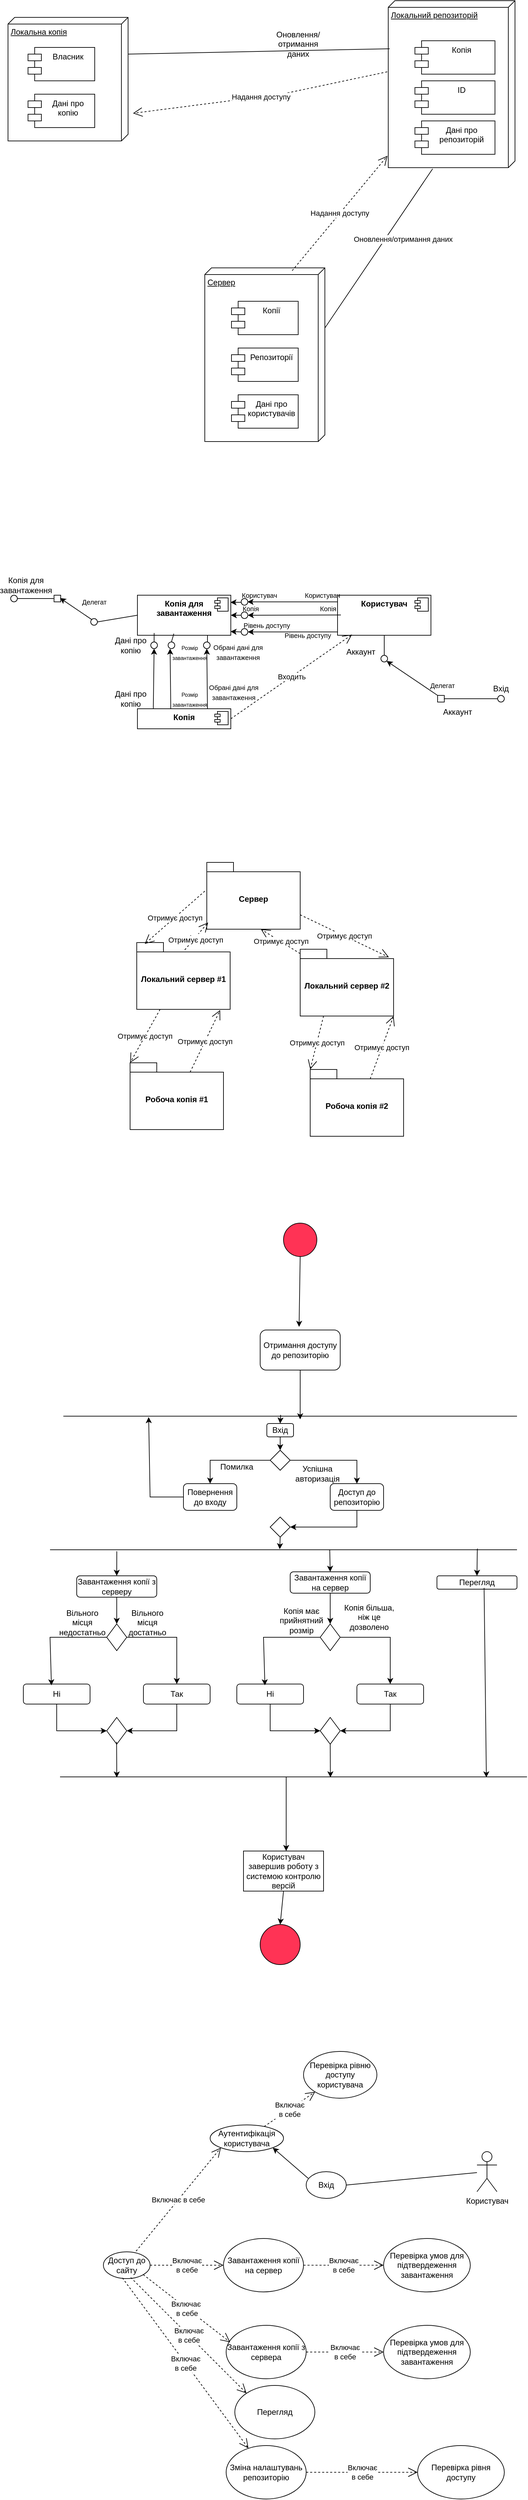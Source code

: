 <mxfile version="22.0.8" type="device">
  <diagram name="Сторінка-1" id="uJ4mQqsSs4CXYdfPLRIr">
    <mxGraphModel dx="1548" dy="893" grid="1" gridSize="10" guides="1" tooltips="1" connect="1" arrows="1" fold="1" page="1" pageScale="1" pageWidth="1200" pageHeight="30000" math="0" shadow="0">
      <root>
        <mxCell id="0" />
        <mxCell id="1" parent="0" />
        <mxCell id="XefmnypE6_ZuSq_uZl9b-258" value="Локальна копія" style="verticalAlign=top;align=left;spacingTop=8;spacingLeft=2;spacingRight=12;shape=cube;size=10;direction=south;fontStyle=4;html=1;whiteSpace=wrap;" vertex="1" parent="1">
          <mxGeometry x="200" y="155" width="180" height="185" as="geometry" />
        </mxCell>
        <mxCell id="XefmnypE6_ZuSq_uZl9b-259" value="Власник" style="shape=module;align=left;spacingLeft=20;align=center;verticalAlign=top;whiteSpace=wrap;html=1;" vertex="1" parent="1">
          <mxGeometry x="230" y="200" width="100" height="50" as="geometry" />
        </mxCell>
        <mxCell id="XefmnypE6_ZuSq_uZl9b-260" value="Локальний репозиторій" style="verticalAlign=top;align=left;spacingTop=8;spacingLeft=2;spacingRight=12;shape=cube;size=10;direction=south;fontStyle=4;html=1;whiteSpace=wrap;" vertex="1" parent="1">
          <mxGeometry x="770" y="130" width="190" height="250" as="geometry" />
        </mxCell>
        <mxCell id="XefmnypE6_ZuSq_uZl9b-261" value="Копія" style="shape=module;align=left;spacingLeft=20;align=center;verticalAlign=top;whiteSpace=wrap;html=1;" vertex="1" parent="1">
          <mxGeometry x="810" y="190" width="120" height="50" as="geometry" />
        </mxCell>
        <mxCell id="XefmnypE6_ZuSq_uZl9b-262" value="ID" style="shape=module;align=left;spacingLeft=20;align=center;verticalAlign=top;whiteSpace=wrap;html=1;" vertex="1" parent="1">
          <mxGeometry x="810" y="250" width="120" height="50" as="geometry" />
        </mxCell>
        <mxCell id="XefmnypE6_ZuSq_uZl9b-263" value="Сервер" style="verticalAlign=top;align=left;spacingTop=8;spacingLeft=2;spacingRight=12;shape=cube;size=10;direction=south;fontStyle=4;html=1;whiteSpace=wrap;" vertex="1" parent="1">
          <mxGeometry x="495" y="530" width="180" height="260" as="geometry" />
        </mxCell>
        <mxCell id="XefmnypE6_ZuSq_uZl9b-264" value="Копії" style="shape=module;align=left;spacingLeft=20;align=center;verticalAlign=top;whiteSpace=wrap;html=1;" vertex="1" parent="1">
          <mxGeometry x="535" y="580" width="100" height="50" as="geometry" />
        </mxCell>
        <mxCell id="XefmnypE6_ZuSq_uZl9b-265" value="Репозиторії" style="shape=module;align=left;spacingLeft=20;align=center;verticalAlign=top;whiteSpace=wrap;html=1;" vertex="1" parent="1">
          <mxGeometry x="535" y="650" width="100" height="50" as="geometry" />
        </mxCell>
        <mxCell id="XefmnypE6_ZuSq_uZl9b-266" value="" style="endArrow=none;html=1;rounded=0;entryX=0;entryY=0;entryDx=55;entryDy=0;entryPerimeter=0;exitX=0.288;exitY=0.989;exitDx=0;exitDy=0;exitPerimeter=0;" edge="1" parent="1" source="XefmnypE6_ZuSq_uZl9b-260" target="XefmnypE6_ZuSq_uZl9b-258">
          <mxGeometry width="50" height="50" relative="1" as="geometry">
            <mxPoint x="533" y="400" as="sourcePoint" />
            <mxPoint x="458" y="286" as="targetPoint" />
          </mxGeometry>
        </mxCell>
        <mxCell id="XefmnypE6_ZuSq_uZl9b-267" value="Оновлення/отримання даних" style="text;html=1;strokeColor=none;fillColor=none;align=center;verticalAlign=middle;whiteSpace=wrap;rounded=0;" vertex="1" parent="1">
          <mxGeometry x="595" y="170" width="80" height="50" as="geometry" />
        </mxCell>
        <mxCell id="XefmnypE6_ZuSq_uZl9b-268" value="Надання доступу" style="endArrow=open;endSize=12;dashed=1;html=1;rounded=0;entryX=0.776;entryY=-0.041;entryDx=0;entryDy=0;entryPerimeter=0;exitX=0.426;exitY=1.008;exitDx=0;exitDy=0;exitPerimeter=0;" edge="1" parent="1" source="XefmnypE6_ZuSq_uZl9b-260" target="XefmnypE6_ZuSq_uZl9b-258">
          <mxGeometry x="-0.001" width="160" relative="1" as="geometry">
            <mxPoint x="520" y="340" as="sourcePoint" />
            <mxPoint x="680" y="340" as="targetPoint" />
            <Array as="points">
              <mxPoint x="610" y="270" />
            </Array>
            <mxPoint as="offset" />
          </mxGeometry>
        </mxCell>
        <mxCell id="XefmnypE6_ZuSq_uZl9b-269" value="" style="endArrow=none;html=1;rounded=0;entryX=1.007;entryY=0.65;entryDx=0;entryDy=0;entryPerimeter=0;exitX=0;exitY=0;exitDx=90;exitDy=0;exitPerimeter=0;" edge="1" parent="1" source="XefmnypE6_ZuSq_uZl9b-263" target="XefmnypE6_ZuSq_uZl9b-260">
          <mxGeometry width="50" height="50" relative="1" as="geometry">
            <mxPoint x="550" y="390" as="sourcePoint" />
            <mxPoint x="600" y="340" as="targetPoint" />
          </mxGeometry>
        </mxCell>
        <mxCell id="XefmnypE6_ZuSq_uZl9b-270" value="Оновлення/отримання даних" style="edgeLabel;html=1;align=center;verticalAlign=middle;resizable=0;points=[];" connectable="0" vertex="1" parent="XefmnypE6_ZuSq_uZl9b-269">
          <mxGeometry x="0.221" y="2" relative="1" as="geometry">
            <mxPoint x="20" y="13" as="offset" />
          </mxGeometry>
        </mxCell>
        <mxCell id="XefmnypE6_ZuSq_uZl9b-271" value="Надання доступу" style="endArrow=open;endSize=12;dashed=1;html=1;rounded=0;entryX=0.929;entryY=1.006;entryDx=0;entryDy=0;entryPerimeter=0;exitX=0.016;exitY=0.272;exitDx=0;exitDy=0;exitPerimeter=0;" edge="1" parent="1" source="XefmnypE6_ZuSq_uZl9b-263" target="XefmnypE6_ZuSq_uZl9b-260">
          <mxGeometry x="-0.001" width="160" relative="1" as="geometry">
            <mxPoint x="662" y="391" as="sourcePoint" />
            <mxPoint x="280" y="390" as="targetPoint" />
            <Array as="points" />
            <mxPoint as="offset" />
          </mxGeometry>
        </mxCell>
        <mxCell id="XefmnypE6_ZuSq_uZl9b-272" value="Дані про копію" style="shape=module;align=left;spacingLeft=20;align=center;verticalAlign=top;whiteSpace=wrap;html=1;" vertex="1" parent="1">
          <mxGeometry x="230" y="270" width="100" height="50" as="geometry" />
        </mxCell>
        <mxCell id="XefmnypE6_ZuSq_uZl9b-273" value="Дані про користувачів" style="shape=module;align=left;spacingLeft=20;align=center;verticalAlign=top;whiteSpace=wrap;html=1;" vertex="1" parent="1">
          <mxGeometry x="535" y="720" width="100" height="50" as="geometry" />
        </mxCell>
        <mxCell id="XefmnypE6_ZuSq_uZl9b-274" value="Дані про репозиторій" style="shape=module;align=left;spacingLeft=20;align=center;verticalAlign=top;whiteSpace=wrap;html=1;" vertex="1" parent="1">
          <mxGeometry x="810" y="310" width="120" height="50" as="geometry" />
        </mxCell>
        <mxCell id="XefmnypE6_ZuSq_uZl9b-278" value="&lt;p style=&quot;margin:0px;margin-top:6px;text-align:center;&quot;&gt;&lt;b&gt;Копія для завантаження&lt;/b&gt;&lt;/p&gt;" style="align=left;overflow=fill;html=1;dropTarget=0;whiteSpace=wrap;" vertex="1" parent="1">
          <mxGeometry x="394" y="1020" width="140" height="60" as="geometry" />
        </mxCell>
        <mxCell id="XefmnypE6_ZuSq_uZl9b-279" value="" style="shape=component;jettyWidth=8;jettyHeight=4;" vertex="1" parent="XefmnypE6_ZuSq_uZl9b-278">
          <mxGeometry x="1" width="20" height="20" relative="1" as="geometry">
            <mxPoint x="-24" y="4" as="offset" />
          </mxGeometry>
        </mxCell>
        <mxCell id="XefmnypE6_ZuSq_uZl9b-280" value="&lt;p style=&quot;margin:0px;margin-top:6px;text-align:center;&quot;&gt;&lt;b&gt;Користувач&lt;/b&gt;&lt;/p&gt;" style="align=left;overflow=fill;html=1;dropTarget=0;whiteSpace=wrap;" vertex="1" parent="1">
          <mxGeometry x="694" y="1020" width="140" height="60" as="geometry" />
        </mxCell>
        <mxCell id="XefmnypE6_ZuSq_uZl9b-281" value="" style="shape=component;jettyWidth=8;jettyHeight=4;" vertex="1" parent="XefmnypE6_ZuSq_uZl9b-280">
          <mxGeometry x="1" width="20" height="20" relative="1" as="geometry">
            <mxPoint x="-24" y="4" as="offset" />
          </mxGeometry>
        </mxCell>
        <mxCell id="XefmnypE6_ZuSq_uZl9b-282" value="&lt;p style=&quot;margin:0px;margin-top:6px;text-align:center;&quot;&gt;&lt;b&gt;Копія&lt;/b&gt;&lt;/p&gt;" style="align=left;overflow=fill;html=1;dropTarget=0;whiteSpace=wrap;" vertex="1" parent="1">
          <mxGeometry x="394" y="1190" width="140" height="30" as="geometry" />
        </mxCell>
        <mxCell id="XefmnypE6_ZuSq_uZl9b-283" value="" style="shape=component;jettyWidth=8;jettyHeight=4;" vertex="1" parent="XefmnypE6_ZuSq_uZl9b-282">
          <mxGeometry x="1" width="20" height="20" relative="1" as="geometry">
            <mxPoint x="-24" y="4" as="offset" />
          </mxGeometry>
        </mxCell>
        <mxCell id="XefmnypE6_ZuSq_uZl9b-284" value="" style="ellipse;whiteSpace=wrap;html=1;aspect=fixed;" vertex="1" parent="1">
          <mxGeometry x="414" y="1090" width="10" height="10" as="geometry" />
        </mxCell>
        <mxCell id="XefmnypE6_ZuSq_uZl9b-285" value="&lt;font style=&quot;font-size: 10px;&quot;&gt;Користувач&lt;/font&gt;" style="text;html=1;strokeColor=none;fillColor=none;align=center;verticalAlign=middle;whiteSpace=wrap;rounded=0;" vertex="1" parent="1">
          <mxGeometry x="547" y="1005" width="60" height="30" as="geometry" />
        </mxCell>
        <mxCell id="XefmnypE6_ZuSq_uZl9b-286" value="&lt;font style=&quot;font-size: 10px;&quot;&gt;Користувач&lt;/font&gt;" style="text;html=1;strokeColor=none;fillColor=none;align=center;verticalAlign=middle;whiteSpace=wrap;rounded=0;" vertex="1" parent="1">
          <mxGeometry x="654" y="1010" width="35" height="20" as="geometry" />
        </mxCell>
        <mxCell id="XefmnypE6_ZuSq_uZl9b-287" value="" style="rounded=0;whiteSpace=wrap;html=1;" vertex="1" parent="1">
          <mxGeometry x="844" y="1170" width="10" height="10" as="geometry" />
        </mxCell>
        <mxCell id="XefmnypE6_ZuSq_uZl9b-288" value="" style="ellipse;whiteSpace=wrap;html=1;" vertex="1" parent="1">
          <mxGeometry x="934" y="1170" width="10" height="10" as="geometry" />
        </mxCell>
        <mxCell id="XefmnypE6_ZuSq_uZl9b-289" value="" style="endArrow=none;html=1;rounded=0;entryX=0;entryY=0.5;entryDx=0;entryDy=0;exitX=1;exitY=0.5;exitDx=0;exitDy=0;" edge="1" parent="1" source="XefmnypE6_ZuSq_uZl9b-287" target="XefmnypE6_ZuSq_uZl9b-288">
          <mxGeometry width="50" height="50" relative="1" as="geometry">
            <mxPoint x="894" y="1180" as="sourcePoint" />
            <mxPoint x="774" y="1160" as="targetPoint" />
          </mxGeometry>
        </mxCell>
        <mxCell id="XefmnypE6_ZuSq_uZl9b-290" value="" style="ellipse;whiteSpace=wrap;html=1;" vertex="1" parent="1">
          <mxGeometry x="759" y="1110" width="10" height="10" as="geometry" />
        </mxCell>
        <mxCell id="XefmnypE6_ZuSq_uZl9b-291" value="" style="endArrow=none;html=1;rounded=0;entryX=0.5;entryY=1;entryDx=0;entryDy=0;" edge="1" parent="1" target="XefmnypE6_ZuSq_uZl9b-280">
          <mxGeometry width="50" height="50" relative="1" as="geometry">
            <mxPoint x="764" y="1110" as="sourcePoint" />
            <mxPoint x="804" y="1170" as="targetPoint" />
          </mxGeometry>
        </mxCell>
        <mxCell id="XefmnypE6_ZuSq_uZl9b-292" value="Аккаунт" style="text;html=1;strokeColor=none;fillColor=none;align=center;verticalAlign=middle;whiteSpace=wrap;rounded=0;" vertex="1" parent="1">
          <mxGeometry x="844" y="1180" width="60" height="30" as="geometry" />
        </mxCell>
        <mxCell id="XefmnypE6_ZuSq_uZl9b-293" value="Аккаунт" style="text;html=1;strokeColor=none;fillColor=none;align=center;verticalAlign=middle;whiteSpace=wrap;rounded=0;" vertex="1" parent="1">
          <mxGeometry x="699" y="1090" width="60" height="30" as="geometry" />
        </mxCell>
        <mxCell id="XefmnypE6_ZuSq_uZl9b-294" value="" style="endArrow=classic;html=1;rounded=0;entryX=1;entryY=1;entryDx=0;entryDy=0;exitX=0;exitY=0;exitDx=0;exitDy=0;" edge="1" parent="1" source="XefmnypE6_ZuSq_uZl9b-287" target="XefmnypE6_ZuSq_uZl9b-290">
          <mxGeometry width="50" height="50" relative="1" as="geometry">
            <mxPoint x="884" y="1170" as="sourcePoint" />
            <mxPoint x="794" y="1170" as="targetPoint" />
          </mxGeometry>
        </mxCell>
        <mxCell id="XefmnypE6_ZuSq_uZl9b-295" style="edgeStyle=orthogonalEdgeStyle;rounded=0;orthogonalLoop=1;jettySize=auto;html=1;entryX=0.996;entryY=0.179;entryDx=0;entryDy=0;entryPerimeter=0;" edge="1" parent="1" source="XefmnypE6_ZuSq_uZl9b-296" target="XefmnypE6_ZuSq_uZl9b-278">
          <mxGeometry relative="1" as="geometry">
            <mxPoint x="580" y="1050" as="targetPoint" />
            <Array as="points">
              <mxPoint x="540" y="1030" />
            </Array>
          </mxGeometry>
        </mxCell>
        <mxCell id="XefmnypE6_ZuSq_uZl9b-296" value="" style="ellipse;whiteSpace=wrap;html=1;" vertex="1" parent="1">
          <mxGeometry x="549.5" y="1025" width="10" height="10" as="geometry" />
        </mxCell>
        <mxCell id="XefmnypE6_ZuSq_uZl9b-297" value="" style="endArrow=classic;html=1;rounded=0;entryX=1;entryY=0.5;entryDx=0;entryDy=0;exitX=0;exitY=0.5;exitDx=0;exitDy=0;" edge="1" parent="1">
          <mxGeometry width="50" height="50" relative="1" as="geometry">
            <mxPoint x="694" y="1030" as="sourcePoint" />
            <mxPoint x="559" y="1030" as="targetPoint" />
          </mxGeometry>
        </mxCell>
        <mxCell id="XefmnypE6_ZuSq_uZl9b-298" value="Вхід" style="text;html=1;strokeColor=none;fillColor=none;align=center;verticalAlign=middle;whiteSpace=wrap;rounded=0;" vertex="1" parent="1">
          <mxGeometry x="909" y="1145" width="60" height="30" as="geometry" />
        </mxCell>
        <mxCell id="XefmnypE6_ZuSq_uZl9b-299" value="" style="ellipse;whiteSpace=wrap;html=1;aspect=fixed;" vertex="1" parent="1">
          <mxGeometry x="493" y="1090" width="10" height="10" as="geometry" />
        </mxCell>
        <mxCell id="XefmnypE6_ZuSq_uZl9b-300" value="&lt;font style=&quot;font-size: 10px;&quot;&gt;Рівень доступу&lt;/font&gt;" style="text;html=1;strokeColor=none;fillColor=none;align=center;verticalAlign=middle;whiteSpace=wrap;rounded=0;" vertex="1" parent="1">
          <mxGeometry x="545" y="1050" width="86" height="30" as="geometry" />
        </mxCell>
        <mxCell id="XefmnypE6_ZuSq_uZl9b-301" value="&lt;font style=&quot;font-size: 10px;&quot;&gt;Рівень доступу&lt;/font&gt;" style="text;html=1;strokeColor=none;fillColor=none;align=center;verticalAlign=middle;whiteSpace=wrap;rounded=0;" vertex="1" parent="1">
          <mxGeometry x="610" y="1070" width="79" height="20" as="geometry" />
        </mxCell>
        <mxCell id="XefmnypE6_ZuSq_uZl9b-302" value="" style="ellipse;whiteSpace=wrap;html=1;" vertex="1" parent="1">
          <mxGeometry x="549.5" y="1070" width="10" height="10" as="geometry" />
        </mxCell>
        <mxCell id="XefmnypE6_ZuSq_uZl9b-303" value="" style="endArrow=classic;html=1;rounded=0;entryX=1;entryY=0.5;entryDx=0;entryDy=0;exitX=0;exitY=0.5;exitDx=0;exitDy=0;" edge="1" parent="1" target="XefmnypE6_ZuSq_uZl9b-302">
          <mxGeometry width="50" height="50" relative="1" as="geometry">
            <mxPoint x="694" y="1075" as="sourcePoint" />
            <mxPoint x="624" y="1110" as="targetPoint" />
          </mxGeometry>
        </mxCell>
        <mxCell id="XefmnypE6_ZuSq_uZl9b-304" value="" style="endArrow=classic;html=1;rounded=0;exitX=0.17;exitY=0.01;exitDx=0;exitDy=0;exitPerimeter=0;entryX=0.5;entryY=1;entryDx=0;entryDy=0;" edge="1" parent="1" source="XefmnypE6_ZuSq_uZl9b-282" target="XefmnypE6_ZuSq_uZl9b-284">
          <mxGeometry width="50" height="50" relative="1" as="geometry">
            <mxPoint x="494" y="1180" as="sourcePoint" />
            <mxPoint x="544" y="1130" as="targetPoint" />
          </mxGeometry>
        </mxCell>
        <mxCell id="XefmnypE6_ZuSq_uZl9b-305" value="" style="endArrow=classic;html=1;rounded=0;exitX=0.75;exitY=0;exitDx=0;exitDy=0;entryX=0.5;entryY=1;entryDx=0;entryDy=0;" edge="1" parent="1" source="XefmnypE6_ZuSq_uZl9b-282" target="XefmnypE6_ZuSq_uZl9b-299">
          <mxGeometry width="50" height="50" relative="1" as="geometry">
            <mxPoint x="428" y="1200" as="sourcePoint" />
            <mxPoint x="429" y="1110" as="targetPoint" />
          </mxGeometry>
        </mxCell>
        <mxCell id="XefmnypE6_ZuSq_uZl9b-306" value="" style="endArrow=none;html=1;rounded=0;entryX=0.75;entryY=1;entryDx=0;entryDy=0;" edge="1" parent="1" target="XefmnypE6_ZuSq_uZl9b-278">
          <mxGeometry width="50" height="50" relative="1" as="geometry">
            <mxPoint x="499" y="1090" as="sourcePoint" />
            <mxPoint x="544" y="1130" as="targetPoint" />
          </mxGeometry>
        </mxCell>
        <mxCell id="XefmnypE6_ZuSq_uZl9b-307" value="" style="endArrow=none;html=1;rounded=0;entryX=0.179;entryY=0.943;entryDx=0;entryDy=0;exitX=0.5;exitY=0;exitDx=0;exitDy=0;entryPerimeter=0;" edge="1" parent="1" source="XefmnypE6_ZuSq_uZl9b-284" target="XefmnypE6_ZuSq_uZl9b-278">
          <mxGeometry width="50" height="50" relative="1" as="geometry">
            <mxPoint x="509" y="1100" as="sourcePoint" />
            <mxPoint x="509" y="1090" as="targetPoint" />
          </mxGeometry>
        </mxCell>
        <mxCell id="XefmnypE6_ZuSq_uZl9b-308" value="Дані про копію" style="text;html=1;strokeColor=none;fillColor=none;align=center;verticalAlign=middle;whiteSpace=wrap;rounded=0;" vertex="1" parent="1">
          <mxGeometry x="354" y="1080" width="60" height="30" as="geometry" />
        </mxCell>
        <mxCell id="XefmnypE6_ZuSq_uZl9b-309" value="&lt;font style=&quot;font-size: 10px;&quot;&gt;Обрані дані для завантаження&lt;/font&gt;" style="text;html=1;strokeColor=none;fillColor=none;align=center;verticalAlign=middle;whiteSpace=wrap;rounded=0;" vertex="1" parent="1">
          <mxGeometry x="503" y="1090" width="84" height="30" as="geometry" />
        </mxCell>
        <mxCell id="XefmnypE6_ZuSq_uZl9b-310" value="&lt;font style=&quot;font-size: 10px;&quot;&gt;Делегат&lt;/font&gt;" style="text;html=1;strokeColor=none;fillColor=none;align=center;verticalAlign=middle;whiteSpace=wrap;rounded=0;" vertex="1" parent="1">
          <mxGeometry x="834" y="1145" width="35" height="20" as="geometry" />
        </mxCell>
        <mxCell id="XefmnypE6_ZuSq_uZl9b-311" value="&lt;font style=&quot;font-size: 10px;&quot;&gt;Обрані дані для завантаження&lt;/font&gt;" style="text;html=1;strokeColor=none;fillColor=none;align=center;verticalAlign=middle;whiteSpace=wrap;rounded=0;" vertex="1" parent="1">
          <mxGeometry x="483" y="1150" width="111" height="30" as="geometry" />
        </mxCell>
        <mxCell id="XefmnypE6_ZuSq_uZl9b-312" value="Дані про копію" style="text;html=1;strokeColor=none;fillColor=none;align=center;verticalAlign=middle;whiteSpace=wrap;rounded=0;" vertex="1" parent="1">
          <mxGeometry x="354" y="1160" width="60" height="30" as="geometry" />
        </mxCell>
        <mxCell id="XefmnypE6_ZuSq_uZl9b-313" value="" style="ellipse;whiteSpace=wrap;html=1;aspect=fixed;" vertex="1" parent="1">
          <mxGeometry x="440" y="1090" width="10" height="10" as="geometry" />
        </mxCell>
        <mxCell id="XefmnypE6_ZuSq_uZl9b-314" value="" style="endArrow=classic;html=1;rounded=0;exitX=0.75;exitY=0;exitDx=0;exitDy=0;entryX=0.5;entryY=1;entryDx=0;entryDy=0;" edge="1" parent="1">
          <mxGeometry width="50" height="50" relative="1" as="geometry">
            <mxPoint x="444" y="1190" as="sourcePoint" />
            <mxPoint x="443" y="1100" as="targetPoint" />
          </mxGeometry>
        </mxCell>
        <mxCell id="XefmnypE6_ZuSq_uZl9b-315" value="&lt;font style=&quot;font-size: 8px;&quot;&gt;Розмір завантаження&lt;/font&gt;" style="text;html=1;strokeColor=none;fillColor=none;align=center;verticalAlign=middle;whiteSpace=wrap;rounded=0;" vertex="1" parent="1">
          <mxGeometry x="450" y="1090" width="45" height="30" as="geometry" />
        </mxCell>
        <mxCell id="XefmnypE6_ZuSq_uZl9b-316" value="&lt;font style=&quot;font-size: 8px;&quot;&gt;Розмір завантаження&lt;/font&gt;" style="text;html=1;strokeColor=none;fillColor=none;align=center;verticalAlign=middle;whiteSpace=wrap;rounded=0;" vertex="1" parent="1">
          <mxGeometry x="450" y="1160" width="45" height="30" as="geometry" />
        </mxCell>
        <mxCell id="XefmnypE6_ZuSq_uZl9b-317" value="" style="endArrow=none;html=1;rounded=0;exitX=0.5;exitY=0;exitDx=0;exitDy=0;entryX=0.39;entryY=0.96;entryDx=0;entryDy=0;entryPerimeter=0;" edge="1" parent="1" source="XefmnypE6_ZuSq_uZl9b-313" target="XefmnypE6_ZuSq_uZl9b-278">
          <mxGeometry width="50" height="50" relative="1" as="geometry">
            <mxPoint x="464" y="1190" as="sourcePoint" />
            <mxPoint x="514" y="1140" as="targetPoint" />
          </mxGeometry>
        </mxCell>
        <mxCell id="XefmnypE6_ZuSq_uZl9b-318" value="" style="ellipse;whiteSpace=wrap;html=1;aspect=fixed;" vertex="1" parent="1">
          <mxGeometry x="324" y="1055" width="10" height="10" as="geometry" />
        </mxCell>
        <mxCell id="XefmnypE6_ZuSq_uZl9b-319" value="" style="endArrow=none;html=1;rounded=0;entryX=1;entryY=0.5;entryDx=0;entryDy=0;exitX=0;exitY=0.5;exitDx=0;exitDy=0;" edge="1" parent="1" source="XefmnypE6_ZuSq_uZl9b-278" target="XefmnypE6_ZuSq_uZl9b-318">
          <mxGeometry width="50" height="50" relative="1" as="geometry">
            <mxPoint x="344" y="1130" as="sourcePoint" />
            <mxPoint x="394" y="1080" as="targetPoint" />
          </mxGeometry>
        </mxCell>
        <mxCell id="XefmnypE6_ZuSq_uZl9b-320" value="" style="rounded=0;whiteSpace=wrap;html=1;" vertex="1" parent="1">
          <mxGeometry x="269" y="1020" width="10" height="10" as="geometry" />
        </mxCell>
        <mxCell id="XefmnypE6_ZuSq_uZl9b-321" value="" style="endArrow=classic;html=1;rounded=0;entryX=-0.002;entryY=0.327;entryDx=0;entryDy=0;entryPerimeter=0;exitX=0;exitY=0;exitDx=0;exitDy=0;" edge="1" parent="1" source="XefmnypE6_ZuSq_uZl9b-318">
          <mxGeometry width="50" height="50" relative="1" as="geometry">
            <mxPoint x="324" y="1130" as="sourcePoint" />
            <mxPoint x="277.86" y="1024.26" as="targetPoint" />
          </mxGeometry>
        </mxCell>
        <mxCell id="XefmnypE6_ZuSq_uZl9b-322" value="" style="ellipse;whiteSpace=wrap;html=1;aspect=fixed;" vertex="1" parent="1">
          <mxGeometry x="204" y="1020" width="10" height="10" as="geometry" />
        </mxCell>
        <mxCell id="XefmnypE6_ZuSq_uZl9b-323" value="&lt;font style=&quot;font-size: 10px;&quot;&gt;Делегат&lt;/font&gt;" style="text;html=1;strokeColor=none;fillColor=none;align=center;verticalAlign=middle;whiteSpace=wrap;rounded=0;" vertex="1" parent="1">
          <mxGeometry x="311.5" y="1020" width="35" height="20" as="geometry" />
        </mxCell>
        <mxCell id="XefmnypE6_ZuSq_uZl9b-324" value="" style="endArrow=none;html=1;rounded=0;exitX=1;exitY=0.5;exitDx=0;exitDy=0;entryX=0;entryY=0.5;entryDx=0;entryDy=0;" edge="1" parent="1" source="XefmnypE6_ZuSq_uZl9b-322" target="XefmnypE6_ZuSq_uZl9b-320">
          <mxGeometry width="50" height="50" relative="1" as="geometry">
            <mxPoint x="304" y="1070" as="sourcePoint" />
            <mxPoint x="354" y="1020" as="targetPoint" />
          </mxGeometry>
        </mxCell>
        <mxCell id="XefmnypE6_ZuSq_uZl9b-325" value="Копія для завантаження" style="text;html=1;strokeColor=none;fillColor=none;align=center;verticalAlign=middle;whiteSpace=wrap;rounded=0;" vertex="1" parent="1">
          <mxGeometry x="190" y="990" width="74" height="30" as="geometry" />
        </mxCell>
        <mxCell id="XefmnypE6_ZuSq_uZl9b-326" value="Входить" style="endArrow=open;endSize=12;dashed=1;html=1;rounded=0;exitX=1;exitY=0.5;exitDx=0;exitDy=0;entryX=0.155;entryY=0.983;entryDx=0;entryDy=0;entryPerimeter=0;" edge="1" parent="1" source="XefmnypE6_ZuSq_uZl9b-282" target="XefmnypE6_ZuSq_uZl9b-280">
          <mxGeometry width="160" relative="1" as="geometry">
            <mxPoint x="640" y="1130" as="sourcePoint" />
            <mxPoint x="800" y="1130" as="targetPoint" />
          </mxGeometry>
        </mxCell>
        <mxCell id="XefmnypE6_ZuSq_uZl9b-327" value="" style="endArrow=classic;html=1;rounded=0;entryX=1;entryY=0.5;entryDx=0;entryDy=0;exitX=0;exitY=0.5;exitDx=0;exitDy=0;" edge="1" parent="1" target="XefmnypE6_ZuSq_uZl9b-328">
          <mxGeometry width="50" height="50" relative="1" as="geometry">
            <mxPoint x="699" y="1049.66" as="sourcePoint" />
            <mxPoint x="564" y="1049.66" as="targetPoint" />
          </mxGeometry>
        </mxCell>
        <mxCell id="XefmnypE6_ZuSq_uZl9b-328" value="" style="ellipse;whiteSpace=wrap;html=1;" vertex="1" parent="1">
          <mxGeometry x="549.5" y="1045" width="10" height="10" as="geometry" />
        </mxCell>
        <mxCell id="XefmnypE6_ZuSq_uZl9b-329" value="" style="endArrow=classic;html=1;rounded=0;entryX=1;entryY=0.5;entryDx=0;entryDy=0;exitX=0;exitY=0.5;exitDx=0;exitDy=0;" edge="1" parent="1" source="XefmnypE6_ZuSq_uZl9b-328" target="XefmnypE6_ZuSq_uZl9b-278">
          <mxGeometry width="50" height="50" relative="1" as="geometry">
            <mxPoint x="709" y="1059.66" as="sourcePoint" />
            <mxPoint x="569" y="1060" as="targetPoint" />
          </mxGeometry>
        </mxCell>
        <mxCell id="XefmnypE6_ZuSq_uZl9b-330" value="" style="endArrow=classic;html=1;rounded=0;exitX=0;exitY=0.5;exitDx=0;exitDy=0;entryX=0.997;entryY=0.907;entryDx=0;entryDy=0;entryPerimeter=0;" edge="1" parent="1" source="XefmnypE6_ZuSq_uZl9b-302" target="XefmnypE6_ZuSq_uZl9b-278">
          <mxGeometry width="50" height="50" relative="1" as="geometry">
            <mxPoint x="704" y="1085" as="sourcePoint" />
            <mxPoint x="570" y="1085" as="targetPoint" />
          </mxGeometry>
        </mxCell>
        <mxCell id="XefmnypE6_ZuSq_uZl9b-331" value="&lt;font style=&quot;font-size: 10px;&quot;&gt;Копія&lt;/font&gt;" style="text;html=1;strokeColor=none;fillColor=none;align=center;verticalAlign=middle;whiteSpace=wrap;rounded=0;" vertex="1" parent="1">
          <mxGeometry x="534" y="1025" width="60" height="30" as="geometry" />
        </mxCell>
        <mxCell id="XefmnypE6_ZuSq_uZl9b-332" value="&lt;font style=&quot;font-size: 10px;&quot;&gt;Копія&lt;/font&gt;" style="text;html=1;strokeColor=none;fillColor=none;align=center;verticalAlign=middle;whiteSpace=wrap;rounded=0;" vertex="1" parent="1">
          <mxGeometry x="650" y="1025" width="60" height="30" as="geometry" />
        </mxCell>
        <mxCell id="XefmnypE6_ZuSq_uZl9b-333" value="Сервер" style="shape=folder;fontStyle=1;spacingTop=10;tabWidth=40;tabHeight=14;tabPosition=left;html=1;whiteSpace=wrap;" vertex="1" parent="1">
          <mxGeometry x="498" y="1420" width="140" height="100" as="geometry" />
        </mxCell>
        <mxCell id="XefmnypE6_ZuSq_uZl9b-334" value="Локальний сервер #2" style="shape=folder;fontStyle=1;spacingTop=10;tabWidth=40;tabHeight=14;tabPosition=left;html=1;whiteSpace=wrap;" vertex="1" parent="1">
          <mxGeometry x="638" y="1550" width="140" height="100" as="geometry" />
        </mxCell>
        <mxCell id="XefmnypE6_ZuSq_uZl9b-335" value="Робоча копія #2" style="shape=folder;fontStyle=1;spacingTop=10;tabWidth=40;tabHeight=14;tabPosition=left;html=1;whiteSpace=wrap;" vertex="1" parent="1">
          <mxGeometry x="653" y="1730" width="140" height="100" as="geometry" />
        </mxCell>
        <mxCell id="XefmnypE6_ZuSq_uZl9b-336" value="Отримує доступ" style="endArrow=open;endSize=12;dashed=1;html=1;rounded=0;exitX=0;exitY=0;exitDx=90;exitDy=14;exitPerimeter=0;entryX=0;entryY=0;entryDx=140;entryDy=100;entryPerimeter=0;" edge="1" parent="1" source="XefmnypE6_ZuSq_uZl9b-335" target="XefmnypE6_ZuSq_uZl9b-334">
          <mxGeometry x="-0.003" width="160" relative="1" as="geometry">
            <mxPoint x="733" y="1740" as="sourcePoint" />
            <mxPoint x="737" y="1740" as="targetPoint" />
            <mxPoint as="offset" />
          </mxGeometry>
        </mxCell>
        <mxCell id="XefmnypE6_ZuSq_uZl9b-337" value="Отримує доступ" style="endArrow=open;endSize=12;dashed=1;html=1;rounded=0;entryX=0.579;entryY=1;entryDx=0;entryDy=0;entryPerimeter=0;" edge="1" parent="1" source="XefmnypE6_ZuSq_uZl9b-334" target="XefmnypE6_ZuSq_uZl9b-333">
          <mxGeometry width="160" relative="1" as="geometry">
            <mxPoint x="753" y="1754" as="sourcePoint" />
            <mxPoint x="747" y="1662" as="targetPoint" />
          </mxGeometry>
        </mxCell>
        <mxCell id="XefmnypE6_ZuSq_uZl9b-338" value="Локальний сервер #1" style="shape=folder;fontStyle=1;spacingTop=10;tabWidth=40;tabHeight=14;tabPosition=left;html=1;whiteSpace=wrap;" vertex="1" parent="1">
          <mxGeometry x="393" y="1540" width="140" height="100" as="geometry" />
        </mxCell>
        <mxCell id="XefmnypE6_ZuSq_uZl9b-339" value="Робоча копія #1" style="shape=folder;fontStyle=1;spacingTop=10;tabWidth=40;tabHeight=14;tabPosition=left;html=1;whiteSpace=wrap;" vertex="1" parent="1">
          <mxGeometry x="383" y="1720" width="140" height="100" as="geometry" />
        </mxCell>
        <mxCell id="XefmnypE6_ZuSq_uZl9b-340" value="Отримує доступ" style="endArrow=open;endSize=12;dashed=1;html=1;rounded=0;exitX=0;exitY=0;exitDx=90;exitDy=14;exitPerimeter=0;entryX=0.893;entryY=1.01;entryDx=0;entryDy=0;entryPerimeter=0;" edge="1" parent="1" source="XefmnypE6_ZuSq_uZl9b-339" target="XefmnypE6_ZuSq_uZl9b-338">
          <mxGeometry width="160" relative="1" as="geometry">
            <mxPoint x="505" y="1812" as="sourcePoint" />
            <mxPoint x="509" y="1812" as="targetPoint" />
          </mxGeometry>
        </mxCell>
        <mxCell id="XefmnypE6_ZuSq_uZl9b-341" value="" style="endArrow=open;endSize=12;dashed=1;html=1;rounded=0;entryX=0.014;entryY=0.9;entryDx=0;entryDy=0;entryPerimeter=0;exitX=0.514;exitY=0.11;exitDx=0;exitDy=0;exitPerimeter=0;" edge="1" parent="1" source="XefmnypE6_ZuSq_uZl9b-338" target="XefmnypE6_ZuSq_uZl9b-333">
          <mxGeometry x="0.002" width="160" relative="1" as="geometry">
            <mxPoint x="525" y="1826" as="sourcePoint" />
            <mxPoint x="403" y="1590" as="targetPoint" />
            <mxPoint as="offset" />
          </mxGeometry>
        </mxCell>
        <mxCell id="XefmnypE6_ZuSq_uZl9b-342" value="змінює" style="edgeLabel;html=1;align=center;verticalAlign=middle;resizable=0;points=[];" vertex="1" connectable="0" parent="XefmnypE6_ZuSq_uZl9b-341">
          <mxGeometry x="-0.226" y="3" relative="1" as="geometry">
            <mxPoint as="offset" />
          </mxGeometry>
        </mxCell>
        <mxCell id="XefmnypE6_ZuSq_uZl9b-343" value="Отримує доступ" style="edgeLabel;html=1;align=center;verticalAlign=middle;resizable=0;points=[];" vertex="1" connectable="0" parent="XefmnypE6_ZuSq_uZl9b-341">
          <mxGeometry x="-0.19" y="-2" relative="1" as="geometry">
            <mxPoint as="offset" />
          </mxGeometry>
        </mxCell>
        <mxCell id="XefmnypE6_ZuSq_uZl9b-344" value="Отримує доступ" style="endArrow=open;endSize=12;dashed=1;html=1;rounded=0;exitX=0.25;exitY=1;exitDx=0;exitDy=0;exitPerimeter=0;entryX=0;entryY=0;entryDx=0;entryDy=0;entryPerimeter=0;" edge="1" parent="1" source="XefmnypE6_ZuSq_uZl9b-334" target="XefmnypE6_ZuSq_uZl9b-335">
          <mxGeometry width="160" relative="1" as="geometry">
            <mxPoint x="753" y="1754" as="sourcePoint" />
            <mxPoint x="747" y="1662" as="targetPoint" />
          </mxGeometry>
        </mxCell>
        <mxCell id="XefmnypE6_ZuSq_uZl9b-345" value="Отримує доступ" style="endArrow=open;endSize=12;dashed=1;html=1;rounded=0;exitX=0.25;exitY=1;exitDx=0;exitDy=0;exitPerimeter=0;entryX=0;entryY=0;entryDx=0;entryDy=0;entryPerimeter=0;" edge="1" parent="1" source="XefmnypE6_ZuSq_uZl9b-338" target="XefmnypE6_ZuSq_uZl9b-339">
          <mxGeometry width="160" relative="1" as="geometry">
            <mxPoint x="483" y="1744" as="sourcePoint" />
            <mxPoint x="487" y="1652" as="targetPoint" />
          </mxGeometry>
        </mxCell>
        <mxCell id="XefmnypE6_ZuSq_uZl9b-346" value="Отримує доступ" style="endArrow=open;endSize=12;dashed=1;html=1;rounded=0;entryX=0.95;entryY=0.12;entryDx=0;entryDy=0;entryPerimeter=0;exitX=0;exitY=0;exitDx=140;exitDy=78.5;exitPerimeter=0;" edge="1" parent="1" source="XefmnypE6_ZuSq_uZl9b-333" target="XefmnypE6_ZuSq_uZl9b-334">
          <mxGeometry width="160" relative="1" as="geometry">
            <mxPoint x="677" y="1560" as="sourcePoint" />
            <mxPoint x="641" y="1528" as="targetPoint" />
          </mxGeometry>
        </mxCell>
        <mxCell id="XefmnypE6_ZuSq_uZl9b-347" value="Отримує доступ" style="endArrow=open;endSize=12;dashed=1;html=1;rounded=0;entryX=0.086;entryY=0.02;entryDx=0;entryDy=0;entryPerimeter=0;exitX=-0.021;exitY=0.43;exitDx=0;exitDy=0;exitPerimeter=0;" edge="1" parent="1" source="XefmnypE6_ZuSq_uZl9b-333" target="XefmnypE6_ZuSq_uZl9b-338">
          <mxGeometry x="0.002" width="160" relative="1" as="geometry">
            <mxPoint x="475" y="1561" as="sourcePoint" />
            <mxPoint x="510" y="1520" as="targetPoint" />
            <mxPoint as="offset" />
          </mxGeometry>
        </mxCell>
        <mxCell id="XefmnypE6_ZuSq_uZl9b-350" value="Отримання доступу до репозиторію" style="rounded=1;whiteSpace=wrap;html=1;" vertex="1" parent="1">
          <mxGeometry x="578" y="2120" width="120" height="60" as="geometry" />
        </mxCell>
        <mxCell id="XefmnypE6_ZuSq_uZl9b-351" value="" style="line;strokeWidth=1;fillColor=none;align=left;verticalAlign=middle;spacingTop=-1;spacingLeft=3;spacingRight=3;rotatable=0;labelPosition=right;points=[];portConstraint=eastwest;strokeColor=inherit;" vertex="1" parent="1">
          <mxGeometry x="283" y="2210" width="680" height="78" as="geometry" />
        </mxCell>
        <mxCell id="XefmnypE6_ZuSq_uZl9b-352" value="" style="endArrow=classic;html=1;rounded=0;entryX=0.522;entryY=0.561;entryDx=0;entryDy=0;entryPerimeter=0;exitX=0.5;exitY=1;exitDx=0;exitDy=0;" edge="1" parent="1" source="XefmnypE6_ZuSq_uZl9b-350" target="XefmnypE6_ZuSq_uZl9b-351">
          <mxGeometry width="50" height="50" relative="1" as="geometry">
            <mxPoint x="623" y="2370" as="sourcePoint" />
            <mxPoint x="673" y="2320" as="targetPoint" />
          </mxGeometry>
        </mxCell>
        <mxCell id="XefmnypE6_ZuSq_uZl9b-353" value="Вхід" style="rounded=1;whiteSpace=wrap;html=1;" vertex="1" parent="1">
          <mxGeometry x="588" y="2260" width="40" height="20" as="geometry" />
        </mxCell>
        <mxCell id="XefmnypE6_ZuSq_uZl9b-354" value="" style="endArrow=classic;html=1;rounded=0;entryX=0.5;entryY=0;entryDx=0;entryDy=0;exitX=0.479;exitY=0.475;exitDx=0;exitDy=0;exitPerimeter=0;" edge="1" parent="1" source="XefmnypE6_ZuSq_uZl9b-351" target="XefmnypE6_ZuSq_uZl9b-353">
          <mxGeometry width="50" height="50" relative="1" as="geometry">
            <mxPoint x="523" y="2240" as="sourcePoint" />
            <mxPoint x="758" y="2310" as="targetPoint" />
          </mxGeometry>
        </mxCell>
        <mxCell id="XefmnypE6_ZuSq_uZl9b-355" value="" style="line;strokeWidth=1;fillColor=none;align=left;verticalAlign=middle;spacingTop=-1;spacingLeft=3;spacingRight=3;rotatable=0;labelPosition=right;points=[];portConstraint=eastwest;strokeColor=inherit;" vertex="1" parent="1">
          <mxGeometry x="263" y="2410" width="700" height="78" as="geometry" />
        </mxCell>
        <mxCell id="XefmnypE6_ZuSq_uZl9b-356" value="" style="endArrow=classic;html=1;rounded=0;entryX=0.188;entryY=0.518;entryDx=0;entryDy=0;entryPerimeter=0;" edge="1" parent="1" source="XefmnypE6_ZuSq_uZl9b-368" target="XefmnypE6_ZuSq_uZl9b-351">
          <mxGeometry width="50" height="50" relative="1" as="geometry">
            <mxPoint x="433" y="2410" as="sourcePoint" />
            <mxPoint x="503" y="2450" as="targetPoint" />
            <Array as="points">
              <mxPoint x="413" y="2370" />
            </Array>
          </mxGeometry>
        </mxCell>
        <mxCell id="XefmnypE6_ZuSq_uZl9b-357" value="" style="endArrow=classic;html=1;rounded=0;entryX=1;entryY=0.5;entryDx=0;entryDy=0;exitX=0.5;exitY=1;exitDx=0;exitDy=0;" edge="1" parent="1" source="XefmnypE6_ZuSq_uZl9b-369" target="XefmnypE6_ZuSq_uZl9b-372">
          <mxGeometry width="50" height="50" relative="1" as="geometry">
            <mxPoint x="766.75" y="2410" as="sourcePoint" />
            <mxPoint x="737" y="2450" as="targetPoint" />
            <Array as="points">
              <mxPoint x="723" y="2415" />
            </Array>
          </mxGeometry>
        </mxCell>
        <mxCell id="XefmnypE6_ZuSq_uZl9b-358" value="Завантаження копії з серверу" style="rounded=1;whiteSpace=wrap;html=1;" vertex="1" parent="1">
          <mxGeometry x="303" y="2488" width="120" height="32" as="geometry" />
        </mxCell>
        <mxCell id="XefmnypE6_ZuSq_uZl9b-359" value="Завантаження копії на сервер" style="rounded=1;whiteSpace=wrap;html=1;" vertex="1" parent="1">
          <mxGeometry x="623" y="2482" width="120" height="32" as="geometry" />
        </mxCell>
        <mxCell id="XefmnypE6_ZuSq_uZl9b-360" value="Перегляд" style="rounded=1;whiteSpace=wrap;html=1;" vertex="1" parent="1">
          <mxGeometry x="843" y="2488" width="120" height="20" as="geometry" />
        </mxCell>
        <mxCell id="XefmnypE6_ZuSq_uZl9b-361" value="" style="endArrow=classic;html=1;rounded=0;entryX=0.5;entryY=0;entryDx=0;entryDy=0;exitX=0.143;exitY=0.529;exitDx=0;exitDy=0;exitPerimeter=0;" edge="1" parent="1" source="XefmnypE6_ZuSq_uZl9b-355" target="XefmnypE6_ZuSq_uZl9b-358">
          <mxGeometry width="50" height="50" relative="1" as="geometry">
            <mxPoint x="583" y="2520" as="sourcePoint" />
            <mxPoint x="633" y="2470" as="targetPoint" />
            <Array as="points">
              <mxPoint x="363" y="2480" />
            </Array>
          </mxGeometry>
        </mxCell>
        <mxCell id="XefmnypE6_ZuSq_uZl9b-362" value="" style="endArrow=classic;html=1;rounded=0;entryX=0.5;entryY=0;entryDx=0;entryDy=0;exitX=0.599;exitY=0.502;exitDx=0;exitDy=0;exitPerimeter=0;" edge="1" parent="1" source="XefmnypE6_ZuSq_uZl9b-355" target="XefmnypE6_ZuSq_uZl9b-359">
          <mxGeometry width="50" height="50" relative="1" as="geometry">
            <mxPoint x="373" y="2461" as="sourcePoint" />
            <mxPoint x="373" y="2498" as="targetPoint" />
            <Array as="points" />
          </mxGeometry>
        </mxCell>
        <mxCell id="XefmnypE6_ZuSq_uZl9b-363" value="" style="line;strokeWidth=1;fillColor=none;align=left;verticalAlign=middle;spacingTop=-1;spacingLeft=3;spacingRight=3;rotatable=0;labelPosition=right;points=[];portConstraint=eastwest;strokeColor=inherit;" vertex="1" parent="1">
          <mxGeometry x="278" y="2750" width="700" height="78" as="geometry" />
        </mxCell>
        <mxCell id="XefmnypE6_ZuSq_uZl9b-364" value="" style="endArrow=classic;html=1;rounded=0;" edge="1" parent="1">
          <mxGeometry width="50" height="50" relative="1" as="geometry">
            <mxPoint x="617" y="2789" as="sourcePoint" />
            <mxPoint x="617" y="2900" as="targetPoint" />
          </mxGeometry>
        </mxCell>
        <mxCell id="XefmnypE6_ZuSq_uZl9b-365" value="Користувач завершив роботу з системою контролю версій" style="rounded=0;whiteSpace=wrap;html=1;" vertex="1" parent="1">
          <mxGeometry x="553" y="2900" width="120" height="60" as="geometry" />
        </mxCell>
        <mxCell id="XefmnypE6_ZuSq_uZl9b-367" value="" style="endArrow=classic;html=1;rounded=0;entryX=0.5;entryY=0;entryDx=0;entryDy=0;exitX=0.5;exitY=1;exitDx=0;exitDy=0;" edge="1" parent="1" source="XefmnypE6_ZuSq_uZl9b-365">
          <mxGeometry width="50" height="50" relative="1" as="geometry">
            <mxPoint x="543" y="2980" as="sourcePoint" />
            <mxPoint x="608" y="3010" as="targetPoint" />
          </mxGeometry>
        </mxCell>
        <mxCell id="XefmnypE6_ZuSq_uZl9b-368" value="Повернення до входу" style="rounded=1;whiteSpace=wrap;html=1;" vertex="1" parent="1">
          <mxGeometry x="463" y="2350" width="80" height="40" as="geometry" />
        </mxCell>
        <mxCell id="XefmnypE6_ZuSq_uZl9b-369" value="Доступ до репозиторію" style="rounded=1;whiteSpace=wrap;html=1;" vertex="1" parent="1">
          <mxGeometry x="683" y="2350" width="80" height="40" as="geometry" />
        </mxCell>
        <mxCell id="XefmnypE6_ZuSq_uZl9b-370" value="" style="endArrow=classic;html=1;rounded=0;entryX=0.5;entryY=0;entryDx=0;entryDy=0;" edge="1" parent="1" source="XefmnypE6_ZuSq_uZl9b-375" target="XefmnypE6_ZuSq_uZl9b-368">
          <mxGeometry width="50" height="50" relative="1" as="geometry">
            <mxPoint x="603" y="2315" as="sourcePoint" />
            <mxPoint x="633" y="2310" as="targetPoint" />
            <Array as="points">
              <mxPoint x="503" y="2315" />
            </Array>
          </mxGeometry>
        </mxCell>
        <mxCell id="XefmnypE6_ZuSq_uZl9b-371" value="" style="endArrow=classic;html=1;rounded=0;entryX=0.5;entryY=0;entryDx=0;entryDy=0;" edge="1" parent="1" target="XefmnypE6_ZuSq_uZl9b-369">
          <mxGeometry width="50" height="50" relative="1" as="geometry">
            <mxPoint x="603" y="2315" as="sourcePoint" />
            <mxPoint x="513" y="2360" as="targetPoint" />
            <Array as="points">
              <mxPoint x="723" y="2315" />
            </Array>
          </mxGeometry>
        </mxCell>
        <mxCell id="XefmnypE6_ZuSq_uZl9b-372" value="" style="rhombus;whiteSpace=wrap;html=1;" vertex="1" parent="1">
          <mxGeometry x="593" y="2400" width="30" height="30" as="geometry" />
        </mxCell>
        <mxCell id="XefmnypE6_ZuSq_uZl9b-373" value="" style="endArrow=classic;html=1;rounded=0;entryX=0.492;entryY=0.489;entryDx=0;entryDy=0;entryPerimeter=0;exitX=0.5;exitY=1;exitDx=0;exitDy=0;" edge="1" parent="1" source="XefmnypE6_ZuSq_uZl9b-372" target="XefmnypE6_ZuSq_uZl9b-355">
          <mxGeometry width="50" height="50" relative="1" as="geometry">
            <mxPoint x="583" y="2430" as="sourcePoint" />
            <mxPoint x="633" y="2380" as="targetPoint" />
          </mxGeometry>
        </mxCell>
        <mxCell id="XefmnypE6_ZuSq_uZl9b-374" value="" style="endArrow=classic;html=1;rounded=0;entryX=0.5;entryY=0;entryDx=0;entryDy=0;" edge="1" parent="1" target="XefmnypE6_ZuSq_uZl9b-375">
          <mxGeometry width="50" height="50" relative="1" as="geometry">
            <mxPoint x="603" y="2315" as="sourcePoint" />
            <mxPoint x="503" y="2350" as="targetPoint" />
            <Array as="points" />
          </mxGeometry>
        </mxCell>
        <mxCell id="XefmnypE6_ZuSq_uZl9b-375" value="" style="rhombus;whiteSpace=wrap;html=1;" vertex="1" parent="1">
          <mxGeometry x="593" y="2300" width="30" height="30" as="geometry" />
        </mxCell>
        <mxCell id="XefmnypE6_ZuSq_uZl9b-376" value="" style="endArrow=classic;html=1;rounded=0;exitX=0.5;exitY=1;exitDx=0;exitDy=0;entryX=0.5;entryY=0;entryDx=0;entryDy=0;" edge="1" parent="1" source="XefmnypE6_ZuSq_uZl9b-353" target="XefmnypE6_ZuSq_uZl9b-375">
          <mxGeometry width="50" height="50" relative="1" as="geometry">
            <mxPoint x="613" y="2400" as="sourcePoint" />
            <mxPoint x="663" y="2350" as="targetPoint" />
          </mxGeometry>
        </mxCell>
        <mxCell id="XefmnypE6_ZuSq_uZl9b-377" value="Успішна авторизація" style="text;html=1;strokeColor=none;fillColor=none;align=center;verticalAlign=middle;whiteSpace=wrap;rounded=0;" vertex="1" parent="1">
          <mxGeometry x="634" y="2320" width="60" height="30" as="geometry" />
        </mxCell>
        <mxCell id="XefmnypE6_ZuSq_uZl9b-378" value="Помилка" style="text;html=1;strokeColor=none;fillColor=none;align=center;verticalAlign=middle;whiteSpace=wrap;rounded=0;" vertex="1" parent="1">
          <mxGeometry x="513" y="2310" width="60" height="30" as="geometry" />
        </mxCell>
        <mxCell id="XefmnypE6_ZuSq_uZl9b-379" value="" style="rhombus;whiteSpace=wrap;html=1;" vertex="1" parent="1">
          <mxGeometry x="348" y="2560" width="30" height="40" as="geometry" />
        </mxCell>
        <mxCell id="XefmnypE6_ZuSq_uZl9b-380" value="Ні" style="rounded=1;whiteSpace=wrap;html=1;" vertex="1" parent="1">
          <mxGeometry x="223" y="2650" width="100" height="30" as="geometry" />
        </mxCell>
        <mxCell id="XefmnypE6_ZuSq_uZl9b-381" value="Так" style="rounded=1;whiteSpace=wrap;html=1;" vertex="1" parent="1">
          <mxGeometry x="403" y="2650" width="100" height="30" as="geometry" />
        </mxCell>
        <mxCell id="XefmnypE6_ZuSq_uZl9b-382" value="" style="endArrow=classic;html=1;rounded=0;exitX=1;exitY=0.5;exitDx=0;exitDy=0;entryX=0.5;entryY=0;entryDx=0;entryDy=0;" edge="1" parent="1" source="XefmnypE6_ZuSq_uZl9b-379" target="XefmnypE6_ZuSq_uZl9b-381">
          <mxGeometry width="50" height="50" relative="1" as="geometry">
            <mxPoint x="263" y="2680" as="sourcePoint" />
            <mxPoint x="453" y="2580" as="targetPoint" />
            <Array as="points">
              <mxPoint x="453" y="2580" />
            </Array>
          </mxGeometry>
        </mxCell>
        <mxCell id="XefmnypE6_ZuSq_uZl9b-383" value="" style="endArrow=classic;html=1;rounded=0;exitX=0;exitY=0.5;exitDx=0;exitDy=0;entryX=0.421;entryY=0.065;entryDx=0;entryDy=0;entryPerimeter=0;" edge="1" parent="1" source="XefmnypE6_ZuSq_uZl9b-379" target="XefmnypE6_ZuSq_uZl9b-380">
          <mxGeometry width="50" height="50" relative="1" as="geometry">
            <mxPoint x="388" y="2590" as="sourcePoint" />
            <mxPoint x="463" y="2660" as="targetPoint" />
            <Array as="points">
              <mxPoint x="263" y="2580" />
            </Array>
          </mxGeometry>
        </mxCell>
        <mxCell id="XefmnypE6_ZuSq_uZl9b-384" value="Вільного місця недостатньо" style="text;html=1;strokeColor=none;fillColor=none;align=center;verticalAlign=middle;whiteSpace=wrap;rounded=0;" vertex="1" parent="1">
          <mxGeometry x="283" y="2540" width="57" height="35" as="geometry" />
        </mxCell>
        <mxCell id="XefmnypE6_ZuSq_uZl9b-385" value="Вільного місця достатньо" style="text;html=1;strokeColor=none;fillColor=none;align=center;verticalAlign=middle;whiteSpace=wrap;rounded=0;" vertex="1" parent="1">
          <mxGeometry x="378" y="2540" width="62" height="35" as="geometry" />
        </mxCell>
        <mxCell id="XefmnypE6_ZuSq_uZl9b-386" value="" style="rhombus;whiteSpace=wrap;html=1;" vertex="1" parent="1">
          <mxGeometry x="348" y="2700" width="30" height="40" as="geometry" />
        </mxCell>
        <mxCell id="XefmnypE6_ZuSq_uZl9b-387" value="" style="endArrow=classic;html=1;rounded=0;entryX=0;entryY=0.5;entryDx=0;entryDy=0;exitX=0.5;exitY=1;exitDx=0;exitDy=0;" edge="1" parent="1" source="XefmnypE6_ZuSq_uZl9b-380" target="XefmnypE6_ZuSq_uZl9b-386">
          <mxGeometry width="50" height="50" relative="1" as="geometry">
            <mxPoint x="243" y="2720" as="sourcePoint" />
            <mxPoint x="313" y="2630" as="targetPoint" />
            <Array as="points">
              <mxPoint x="273" y="2720" />
            </Array>
          </mxGeometry>
        </mxCell>
        <mxCell id="XefmnypE6_ZuSq_uZl9b-388" value="" style="endArrow=classic;html=1;rounded=0;exitX=0.5;exitY=1;exitDx=0;exitDy=0;entryX=1;entryY=0.5;entryDx=0;entryDy=0;" edge="1" parent="1" source="XefmnypE6_ZuSq_uZl9b-381" target="XefmnypE6_ZuSq_uZl9b-386">
          <mxGeometry width="50" height="50" relative="1" as="geometry">
            <mxPoint x="277" y="2691" as="sourcePoint" />
            <mxPoint x="383" y="2720" as="targetPoint" />
            <Array as="points">
              <mxPoint x="453" y="2720" />
            </Array>
          </mxGeometry>
        </mxCell>
        <mxCell id="XefmnypE6_ZuSq_uZl9b-389" value="" style="endArrow=classic;html=1;rounded=0;entryX=0.913;entryY=0.51;entryDx=0;entryDy=0;entryPerimeter=0;exitX=0.589;exitY=0.9;exitDx=0;exitDy=0;exitPerimeter=0;" edge="1" parent="1" source="XefmnypE6_ZuSq_uZl9b-360" target="XefmnypE6_ZuSq_uZl9b-363">
          <mxGeometry width="50" height="50" relative="1" as="geometry">
            <mxPoint x="903" y="2510" as="sourcePoint" />
            <mxPoint x="723" y="2620" as="targetPoint" />
          </mxGeometry>
        </mxCell>
        <mxCell id="XefmnypE6_ZuSq_uZl9b-390" value="" style="endArrow=classic;html=1;rounded=0;entryX=0.5;entryY=0;entryDx=0;entryDy=0;exitX=0.915;exitY=0.478;exitDx=0;exitDy=0;exitPerimeter=0;" edge="1" parent="1" source="XefmnypE6_ZuSq_uZl9b-355" target="XefmnypE6_ZuSq_uZl9b-360">
          <mxGeometry width="50" height="50" relative="1" as="geometry">
            <mxPoint x="924" y="2516" as="sourcePoint" />
            <mxPoint x="927" y="2800" as="targetPoint" />
          </mxGeometry>
        </mxCell>
        <mxCell id="XefmnypE6_ZuSq_uZl9b-391" value="" style="endArrow=classic;html=1;rounded=0;entryX=0.5;entryY=0;entryDx=0;entryDy=0;exitX=0.5;exitY=1;exitDx=0;exitDy=0;" edge="1" parent="1" source="XefmnypE6_ZuSq_uZl9b-358" target="XefmnypE6_ZuSq_uZl9b-379">
          <mxGeometry width="50" height="50" relative="1" as="geometry">
            <mxPoint x="373" y="2461" as="sourcePoint" />
            <mxPoint x="373" y="2498" as="targetPoint" />
            <Array as="points" />
          </mxGeometry>
        </mxCell>
        <mxCell id="XefmnypE6_ZuSq_uZl9b-392" value="" style="endArrow=classic;html=1;rounded=0;exitX=0.491;exitY=0.916;exitDx=0;exitDy=0;exitPerimeter=0;" edge="1" parent="1" source="XefmnypE6_ZuSq_uZl9b-386">
          <mxGeometry width="50" height="50" relative="1" as="geometry">
            <mxPoint x="373" y="2530" as="sourcePoint" />
            <mxPoint x="363" y="2790" as="targetPoint" />
            <Array as="points">
              <mxPoint x="363" y="2770" />
            </Array>
          </mxGeometry>
        </mxCell>
        <mxCell id="XefmnypE6_ZuSq_uZl9b-393" value="" style="rhombus;whiteSpace=wrap;html=1;" vertex="1" parent="1">
          <mxGeometry x="668" y="2560" width="30" height="40" as="geometry" />
        </mxCell>
        <mxCell id="XefmnypE6_ZuSq_uZl9b-394" value="Ні" style="rounded=1;whiteSpace=wrap;html=1;" vertex="1" parent="1">
          <mxGeometry x="543" y="2650" width="100" height="30" as="geometry" />
        </mxCell>
        <mxCell id="XefmnypE6_ZuSq_uZl9b-395" value="Так" style="rounded=1;whiteSpace=wrap;html=1;" vertex="1" parent="1">
          <mxGeometry x="723" y="2650" width="100" height="30" as="geometry" />
        </mxCell>
        <mxCell id="XefmnypE6_ZuSq_uZl9b-396" value="" style="endArrow=classic;html=1;rounded=0;exitX=1;exitY=0.5;exitDx=0;exitDy=0;entryX=0.5;entryY=0;entryDx=0;entryDy=0;" edge="1" parent="1" source="XefmnypE6_ZuSq_uZl9b-393" target="XefmnypE6_ZuSq_uZl9b-395">
          <mxGeometry width="50" height="50" relative="1" as="geometry">
            <mxPoint x="583" y="2680" as="sourcePoint" />
            <mxPoint x="773" y="2580" as="targetPoint" />
            <Array as="points">
              <mxPoint x="773" y="2580" />
            </Array>
          </mxGeometry>
        </mxCell>
        <mxCell id="XefmnypE6_ZuSq_uZl9b-397" value="" style="endArrow=classic;html=1;rounded=0;exitX=0;exitY=0.5;exitDx=0;exitDy=0;entryX=0.421;entryY=0.065;entryDx=0;entryDy=0;entryPerimeter=0;" edge="1" parent="1" source="XefmnypE6_ZuSq_uZl9b-393" target="XefmnypE6_ZuSq_uZl9b-394">
          <mxGeometry width="50" height="50" relative="1" as="geometry">
            <mxPoint x="708" y="2590" as="sourcePoint" />
            <mxPoint x="783" y="2660" as="targetPoint" />
            <Array as="points">
              <mxPoint x="583" y="2580" />
            </Array>
          </mxGeometry>
        </mxCell>
        <mxCell id="XefmnypE6_ZuSq_uZl9b-398" value="Копія більша, ніж це дозволено" style="text;html=1;strokeColor=none;fillColor=none;align=center;verticalAlign=middle;whiteSpace=wrap;rounded=0;" vertex="1" parent="1">
          <mxGeometry x="698" y="2540" width="87" height="20" as="geometry" />
        </mxCell>
        <mxCell id="XefmnypE6_ZuSq_uZl9b-399" value="Копія має прийнятний розмір" style="text;html=1;strokeColor=none;fillColor=none;align=center;verticalAlign=middle;whiteSpace=wrap;rounded=0;" vertex="1" parent="1">
          <mxGeometry x="610" y="2540" width="60" height="30" as="geometry" />
        </mxCell>
        <mxCell id="XefmnypE6_ZuSq_uZl9b-400" value="" style="rhombus;whiteSpace=wrap;html=1;" vertex="1" parent="1">
          <mxGeometry x="668" y="2700" width="30" height="40" as="geometry" />
        </mxCell>
        <mxCell id="XefmnypE6_ZuSq_uZl9b-401" value="" style="endArrow=classic;html=1;rounded=0;entryX=0;entryY=0.5;entryDx=0;entryDy=0;exitX=0.5;exitY=1;exitDx=0;exitDy=0;" edge="1" parent="1" source="XefmnypE6_ZuSq_uZl9b-394" target="XefmnypE6_ZuSq_uZl9b-400">
          <mxGeometry width="50" height="50" relative="1" as="geometry">
            <mxPoint x="563" y="2720" as="sourcePoint" />
            <mxPoint x="633" y="2630" as="targetPoint" />
            <Array as="points">
              <mxPoint x="593" y="2720" />
            </Array>
          </mxGeometry>
        </mxCell>
        <mxCell id="XefmnypE6_ZuSq_uZl9b-402" value="" style="endArrow=classic;html=1;rounded=0;exitX=0.5;exitY=1;exitDx=0;exitDy=0;entryX=1;entryY=0.5;entryDx=0;entryDy=0;" edge="1" parent="1" source="XefmnypE6_ZuSq_uZl9b-395" target="XefmnypE6_ZuSq_uZl9b-400">
          <mxGeometry width="50" height="50" relative="1" as="geometry">
            <mxPoint x="597" y="2691" as="sourcePoint" />
            <mxPoint x="703" y="2720" as="targetPoint" />
            <Array as="points">
              <mxPoint x="773" y="2720" />
            </Array>
          </mxGeometry>
        </mxCell>
        <mxCell id="XefmnypE6_ZuSq_uZl9b-403" value="" style="endArrow=classic;html=1;rounded=0;entryX=0.5;entryY=0;entryDx=0;entryDy=0;exitX=0.5;exitY=1;exitDx=0;exitDy=0;" edge="1" parent="1" source="XefmnypE6_ZuSq_uZl9b-359" target="XefmnypE6_ZuSq_uZl9b-393">
          <mxGeometry width="50" height="50" relative="1" as="geometry">
            <mxPoint x="373" y="2530" as="sourcePoint" />
            <mxPoint x="373" y="2570" as="targetPoint" />
            <Array as="points" />
          </mxGeometry>
        </mxCell>
        <mxCell id="XefmnypE6_ZuSq_uZl9b-404" value="" style="endArrow=classic;html=1;rounded=0;exitX=0.5;exitY=1;exitDx=0;exitDy=0;entryX=0.579;entryY=0.509;entryDx=0;entryDy=0;entryPerimeter=0;" edge="1" parent="1" source="XefmnypE6_ZuSq_uZl9b-400" target="XefmnypE6_ZuSq_uZl9b-363">
          <mxGeometry width="50" height="50" relative="1" as="geometry">
            <mxPoint x="373" y="2747" as="sourcePoint" />
            <mxPoint x="373" y="2800" as="targetPoint" />
            <Array as="points" />
          </mxGeometry>
        </mxCell>
        <mxCell id="XefmnypE6_ZuSq_uZl9b-405" value="" style="ellipse;whiteSpace=wrap;html=1;aspect=fixed;fillColor=#FF3355;" vertex="1" parent="1">
          <mxGeometry x="613" y="1960" width="50" height="50" as="geometry" />
        </mxCell>
        <mxCell id="XefmnypE6_ZuSq_uZl9b-406" value="" style="endArrow=classic;html=1;rounded=0;exitX=0.5;exitY=1;exitDx=0;exitDy=0;entryX=0.486;entryY=-0.078;entryDx=0;entryDy=0;entryPerimeter=0;" edge="1" parent="1" source="XefmnypE6_ZuSq_uZl9b-405" target="XefmnypE6_ZuSq_uZl9b-350">
          <mxGeometry width="50" height="50" relative="1" as="geometry">
            <mxPoint x="640" y="2080" as="sourcePoint" />
            <mxPoint x="690" y="2030" as="targetPoint" />
          </mxGeometry>
        </mxCell>
        <mxCell id="XefmnypE6_ZuSq_uZl9b-407" value="" style="ellipse;whiteSpace=wrap;html=1;aspect=fixed;fillColor=#FF3355;" vertex="1" parent="1">
          <mxGeometry x="578" y="3010" width="60" height="60" as="geometry" />
        </mxCell>
        <mxCell id="XefmnypE6_ZuSq_uZl9b-409" value="Користувач" style="shape=umlActor;verticalLabelPosition=bottom;verticalAlign=top;html=1;outlineConnect=0;" vertex="1" parent="1">
          <mxGeometry x="903" y="3350" width="30" height="60" as="geometry" />
        </mxCell>
        <mxCell id="XefmnypE6_ZuSq_uZl9b-410" value="Вхід" style="ellipse;whiteSpace=wrap;html=1;" vertex="1" parent="1">
          <mxGeometry x="647" y="3380" width="60" height="40" as="geometry" />
        </mxCell>
        <mxCell id="XefmnypE6_ZuSq_uZl9b-411" value="" style="endArrow=none;html=1;rounded=0;exitX=1;exitY=0.5;exitDx=0;exitDy=0;" edge="1" parent="1" source="XefmnypE6_ZuSq_uZl9b-410" target="XefmnypE6_ZuSq_uZl9b-409">
          <mxGeometry width="50" height="50" relative="1" as="geometry">
            <mxPoint x="759" y="3330" as="sourcePoint" />
            <mxPoint x="913" y="3350" as="targetPoint" />
          </mxGeometry>
        </mxCell>
        <mxCell id="XefmnypE6_ZuSq_uZl9b-412" value="Аутентифікація користувача" style="ellipse;whiteSpace=wrap;html=1;" vertex="1" parent="1">
          <mxGeometry x="503" y="3310" width="110" height="40" as="geometry" />
        </mxCell>
        <mxCell id="XefmnypE6_ZuSq_uZl9b-414" value="Доступ до сайту" style="ellipse;whiteSpace=wrap;html=1;" vertex="1" parent="1">
          <mxGeometry x="343" y="3500" width="70" height="40" as="geometry" />
        </mxCell>
        <mxCell id="XefmnypE6_ZuSq_uZl9b-415" value="Включає в себе" style="endArrow=open;endSize=12;dashed=1;html=1;rounded=0;exitX=0.7;exitY=-0.025;exitDx=0;exitDy=0;entryX=0;entryY=1;entryDx=0;entryDy=0;exitPerimeter=0;" edge="1" parent="1" source="XefmnypE6_ZuSq_uZl9b-414" target="XefmnypE6_ZuSq_uZl9b-412">
          <mxGeometry width="160" relative="1" as="geometry">
            <mxPoint x="423" y="3520" as="sourcePoint" />
            <mxPoint x="564" y="3512" as="targetPoint" />
          </mxGeometry>
        </mxCell>
        <mxCell id="XefmnypE6_ZuSq_uZl9b-416" value="Включає&lt;br&gt;в себе" style="endArrow=open;endSize=12;dashed=1;html=1;rounded=0;exitX=1;exitY=0.5;exitDx=0;exitDy=0;entryX=0;entryY=0.5;entryDx=0;entryDy=0;" edge="1" parent="1" source="XefmnypE6_ZuSq_uZl9b-414">
          <mxGeometry width="160" relative="1" as="geometry">
            <mxPoint x="423" y="3520" as="sourcePoint" />
            <mxPoint x="523" y="3520" as="targetPoint" />
            <mxPoint as="offset" />
          </mxGeometry>
        </mxCell>
        <mxCell id="XefmnypE6_ZuSq_uZl9b-418" value="Завантаження копії на сервер" style="ellipse;whiteSpace=wrap;html=1;" vertex="1" parent="1">
          <mxGeometry x="523" y="3480" width="120" height="80" as="geometry" />
        </mxCell>
        <mxCell id="XefmnypE6_ZuSq_uZl9b-419" value="Перевірка умов для підтвердеження завантаження" style="ellipse;whiteSpace=wrap;html=1;" vertex="1" parent="1">
          <mxGeometry x="763" y="3480" width="130" height="80" as="geometry" />
        </mxCell>
        <mxCell id="XefmnypE6_ZuSq_uZl9b-420" value="Включає&lt;br&gt;в себе" style="endArrow=open;endSize=12;dashed=1;html=1;rounded=0;" edge="1" parent="1" target="XefmnypE6_ZuSq_uZl9b-419">
          <mxGeometry width="160" relative="1" as="geometry">
            <mxPoint x="643" y="3520" as="sourcePoint" />
            <mxPoint x="533" y="3530" as="targetPoint" />
            <mxPoint as="offset" />
          </mxGeometry>
        </mxCell>
        <mxCell id="XefmnypE6_ZuSq_uZl9b-421" value="Завантаження копії з сервера" style="ellipse;whiteSpace=wrap;html=1;" vertex="1" parent="1">
          <mxGeometry x="527" y="3610" width="120" height="80" as="geometry" />
        </mxCell>
        <mxCell id="XefmnypE6_ZuSq_uZl9b-422" value="Перевірка умов для підтвердеження завантаження" style="ellipse;whiteSpace=wrap;html=1;" vertex="1" parent="1">
          <mxGeometry x="763" y="3610" width="130" height="80" as="geometry" />
        </mxCell>
        <mxCell id="XefmnypE6_ZuSq_uZl9b-423" value="Включає&lt;br&gt;в себе" style="endArrow=open;endSize=12;dashed=1;html=1;rounded=0;exitX=1;exitY=0.5;exitDx=0;exitDy=0;entryX=0;entryY=0.5;entryDx=0;entryDy=0;" edge="1" parent="1" source="XefmnypE6_ZuSq_uZl9b-421" target="XefmnypE6_ZuSq_uZl9b-422">
          <mxGeometry width="160" relative="1" as="geometry">
            <mxPoint x="423" y="3530" as="sourcePoint" />
            <mxPoint x="533" y="3530" as="targetPoint" />
            <mxPoint as="offset" />
          </mxGeometry>
        </mxCell>
        <mxCell id="XefmnypE6_ZuSq_uZl9b-424" value="Включає&amp;nbsp;&lt;br&gt;в себе" style="endArrow=open;endSize=12;dashed=1;html=1;rounded=0;exitX=1;exitY=1;exitDx=0;exitDy=0;entryX=0.05;entryY=0.315;entryDx=0;entryDy=0;entryPerimeter=0;" edge="1" parent="1" source="XefmnypE6_ZuSq_uZl9b-414" target="XefmnypE6_ZuSq_uZl9b-421">
          <mxGeometry width="160" relative="1" as="geometry">
            <mxPoint x="423" y="3530" as="sourcePoint" />
            <mxPoint x="533" y="3530" as="targetPoint" />
            <mxPoint as="offset" />
          </mxGeometry>
        </mxCell>
        <mxCell id="XefmnypE6_ZuSq_uZl9b-425" value="Перевірка рівню доступу користувача" style="ellipse;whiteSpace=wrap;html=1;" vertex="1" parent="1">
          <mxGeometry x="643" y="3200" width="110" height="70" as="geometry" />
        </mxCell>
        <mxCell id="XefmnypE6_ZuSq_uZl9b-426" value="Включає&lt;br&gt;в себе" style="endArrow=open;endSize=12;dashed=1;html=1;rounded=0;" edge="1" parent="1" source="XefmnypE6_ZuSq_uZl9b-412" target="XefmnypE6_ZuSq_uZl9b-425">
          <mxGeometry width="160" relative="1" as="geometry">
            <mxPoint x="402" y="3509" as="sourcePoint" />
            <mxPoint x="529" y="3354" as="targetPoint" />
          </mxGeometry>
        </mxCell>
        <mxCell id="XefmnypE6_ZuSq_uZl9b-427" value="Перегляд" style="ellipse;whiteSpace=wrap;html=1;" vertex="1" parent="1">
          <mxGeometry x="540" y="3700" width="120" height="80" as="geometry" />
        </mxCell>
        <mxCell id="XefmnypE6_ZuSq_uZl9b-428" value="Включає&lt;br&gt;в себе" style="endArrow=open;endSize=12;dashed=1;html=1;rounded=0;exitX=0.586;exitY=0.961;exitDx=0;exitDy=0;entryX=0;entryY=0;entryDx=0;entryDy=0;exitPerimeter=0;" edge="1" parent="1" source="XefmnypE6_ZuSq_uZl9b-414" target="XefmnypE6_ZuSq_uZl9b-427">
          <mxGeometry x="0.002" width="160" relative="1" as="geometry">
            <mxPoint x="413" y="3544" as="sourcePoint" />
            <mxPoint x="543" y="3645" as="targetPoint" />
            <mxPoint as="offset" />
          </mxGeometry>
        </mxCell>
        <mxCell id="XefmnypE6_ZuSq_uZl9b-429" value="Зміна налаштувань репозиторію" style="ellipse;whiteSpace=wrap;html=1;" vertex="1" parent="1">
          <mxGeometry x="527" y="3790" width="120" height="80" as="geometry" />
        </mxCell>
        <mxCell id="XefmnypE6_ZuSq_uZl9b-430" value="Включає&lt;br&gt;в себе" style="endArrow=open;endSize=12;dashed=1;html=1;rounded=0;exitX=0.406;exitY=0.975;exitDx=0;exitDy=0;exitPerimeter=0;" edge="1" parent="1" source="XefmnypE6_ZuSq_uZl9b-414" target="XefmnypE6_ZuSq_uZl9b-429">
          <mxGeometry width="160" relative="1" as="geometry">
            <mxPoint x="394" y="3548" as="sourcePoint" />
            <mxPoint x="555" y="3737" as="targetPoint" />
            <mxPoint as="offset" />
          </mxGeometry>
        </mxCell>
        <mxCell id="XefmnypE6_ZuSq_uZl9b-431" value="Перевірка рівня доступу" style="ellipse;whiteSpace=wrap;html=1;" vertex="1" parent="1">
          <mxGeometry x="814" y="3790" width="130" height="80" as="geometry" />
        </mxCell>
        <mxCell id="XefmnypE6_ZuSq_uZl9b-432" value="Включає&lt;br&gt;в себе" style="endArrow=open;endSize=12;dashed=1;html=1;rounded=0;entryX=0;entryY=0.5;entryDx=0;entryDy=0;exitX=1;exitY=0.5;exitDx=0;exitDy=0;" edge="1" parent="1" source="XefmnypE6_ZuSq_uZl9b-429" target="XefmnypE6_ZuSq_uZl9b-431">
          <mxGeometry width="160" relative="1" as="geometry">
            <mxPoint x="381" y="3489" as="sourcePoint" />
            <mxPoint x="574" y="3803" as="targetPoint" />
            <mxPoint as="offset" />
          </mxGeometry>
        </mxCell>
        <mxCell id="XefmnypE6_ZuSq_uZl9b-433" value="" style="endArrow=classic;html=1;rounded=0;entryX=1;entryY=1;entryDx=0;entryDy=0;" edge="1" parent="1" target="XefmnypE6_ZuSq_uZl9b-412">
          <mxGeometry width="50" height="50" relative="1" as="geometry">
            <mxPoint x="650" y="3390" as="sourcePoint" />
            <mxPoint x="700" y="3340" as="targetPoint" />
          </mxGeometry>
        </mxCell>
      </root>
    </mxGraphModel>
  </diagram>
</mxfile>
